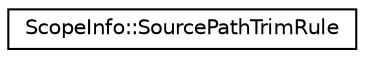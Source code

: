 digraph "Graphical Class Hierarchy"
{
  edge [fontname="Helvetica",fontsize="10",labelfontname="Helvetica",labelfontsize="10"];
  node [fontname="Helvetica",fontsize="10",shape=record];
  rankdir="LR";
  Node0 [label="ScopeInfo::SourcePathTrimRule",height=0.2,width=0.4,color="black", fillcolor="white", style="filled",URL="$structaworx_1_1lib_1_1lox_1_1core_1_1ScopeInfo_1_1SourcePathTrimRule.html",tooltip="Defines portions of source paths to be ignored. "];
}
